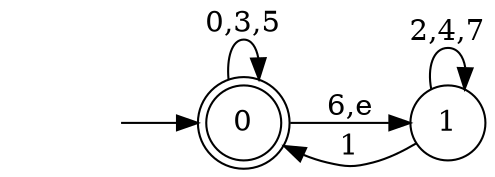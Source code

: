 digraph finite_state_machine{
	rankdir=LR;
	node [shape = doublecircle]; 0;
	node [shape = circle];
	init [shape=none, label=""];
	init -> 0;
	0 -> 0 [label = "0,3,5"];
	0 -> 1 [label = "6,e"];
	1 -> 0 [label = "1"];
	1 -> 1 [label = "2,4,7"];
}

